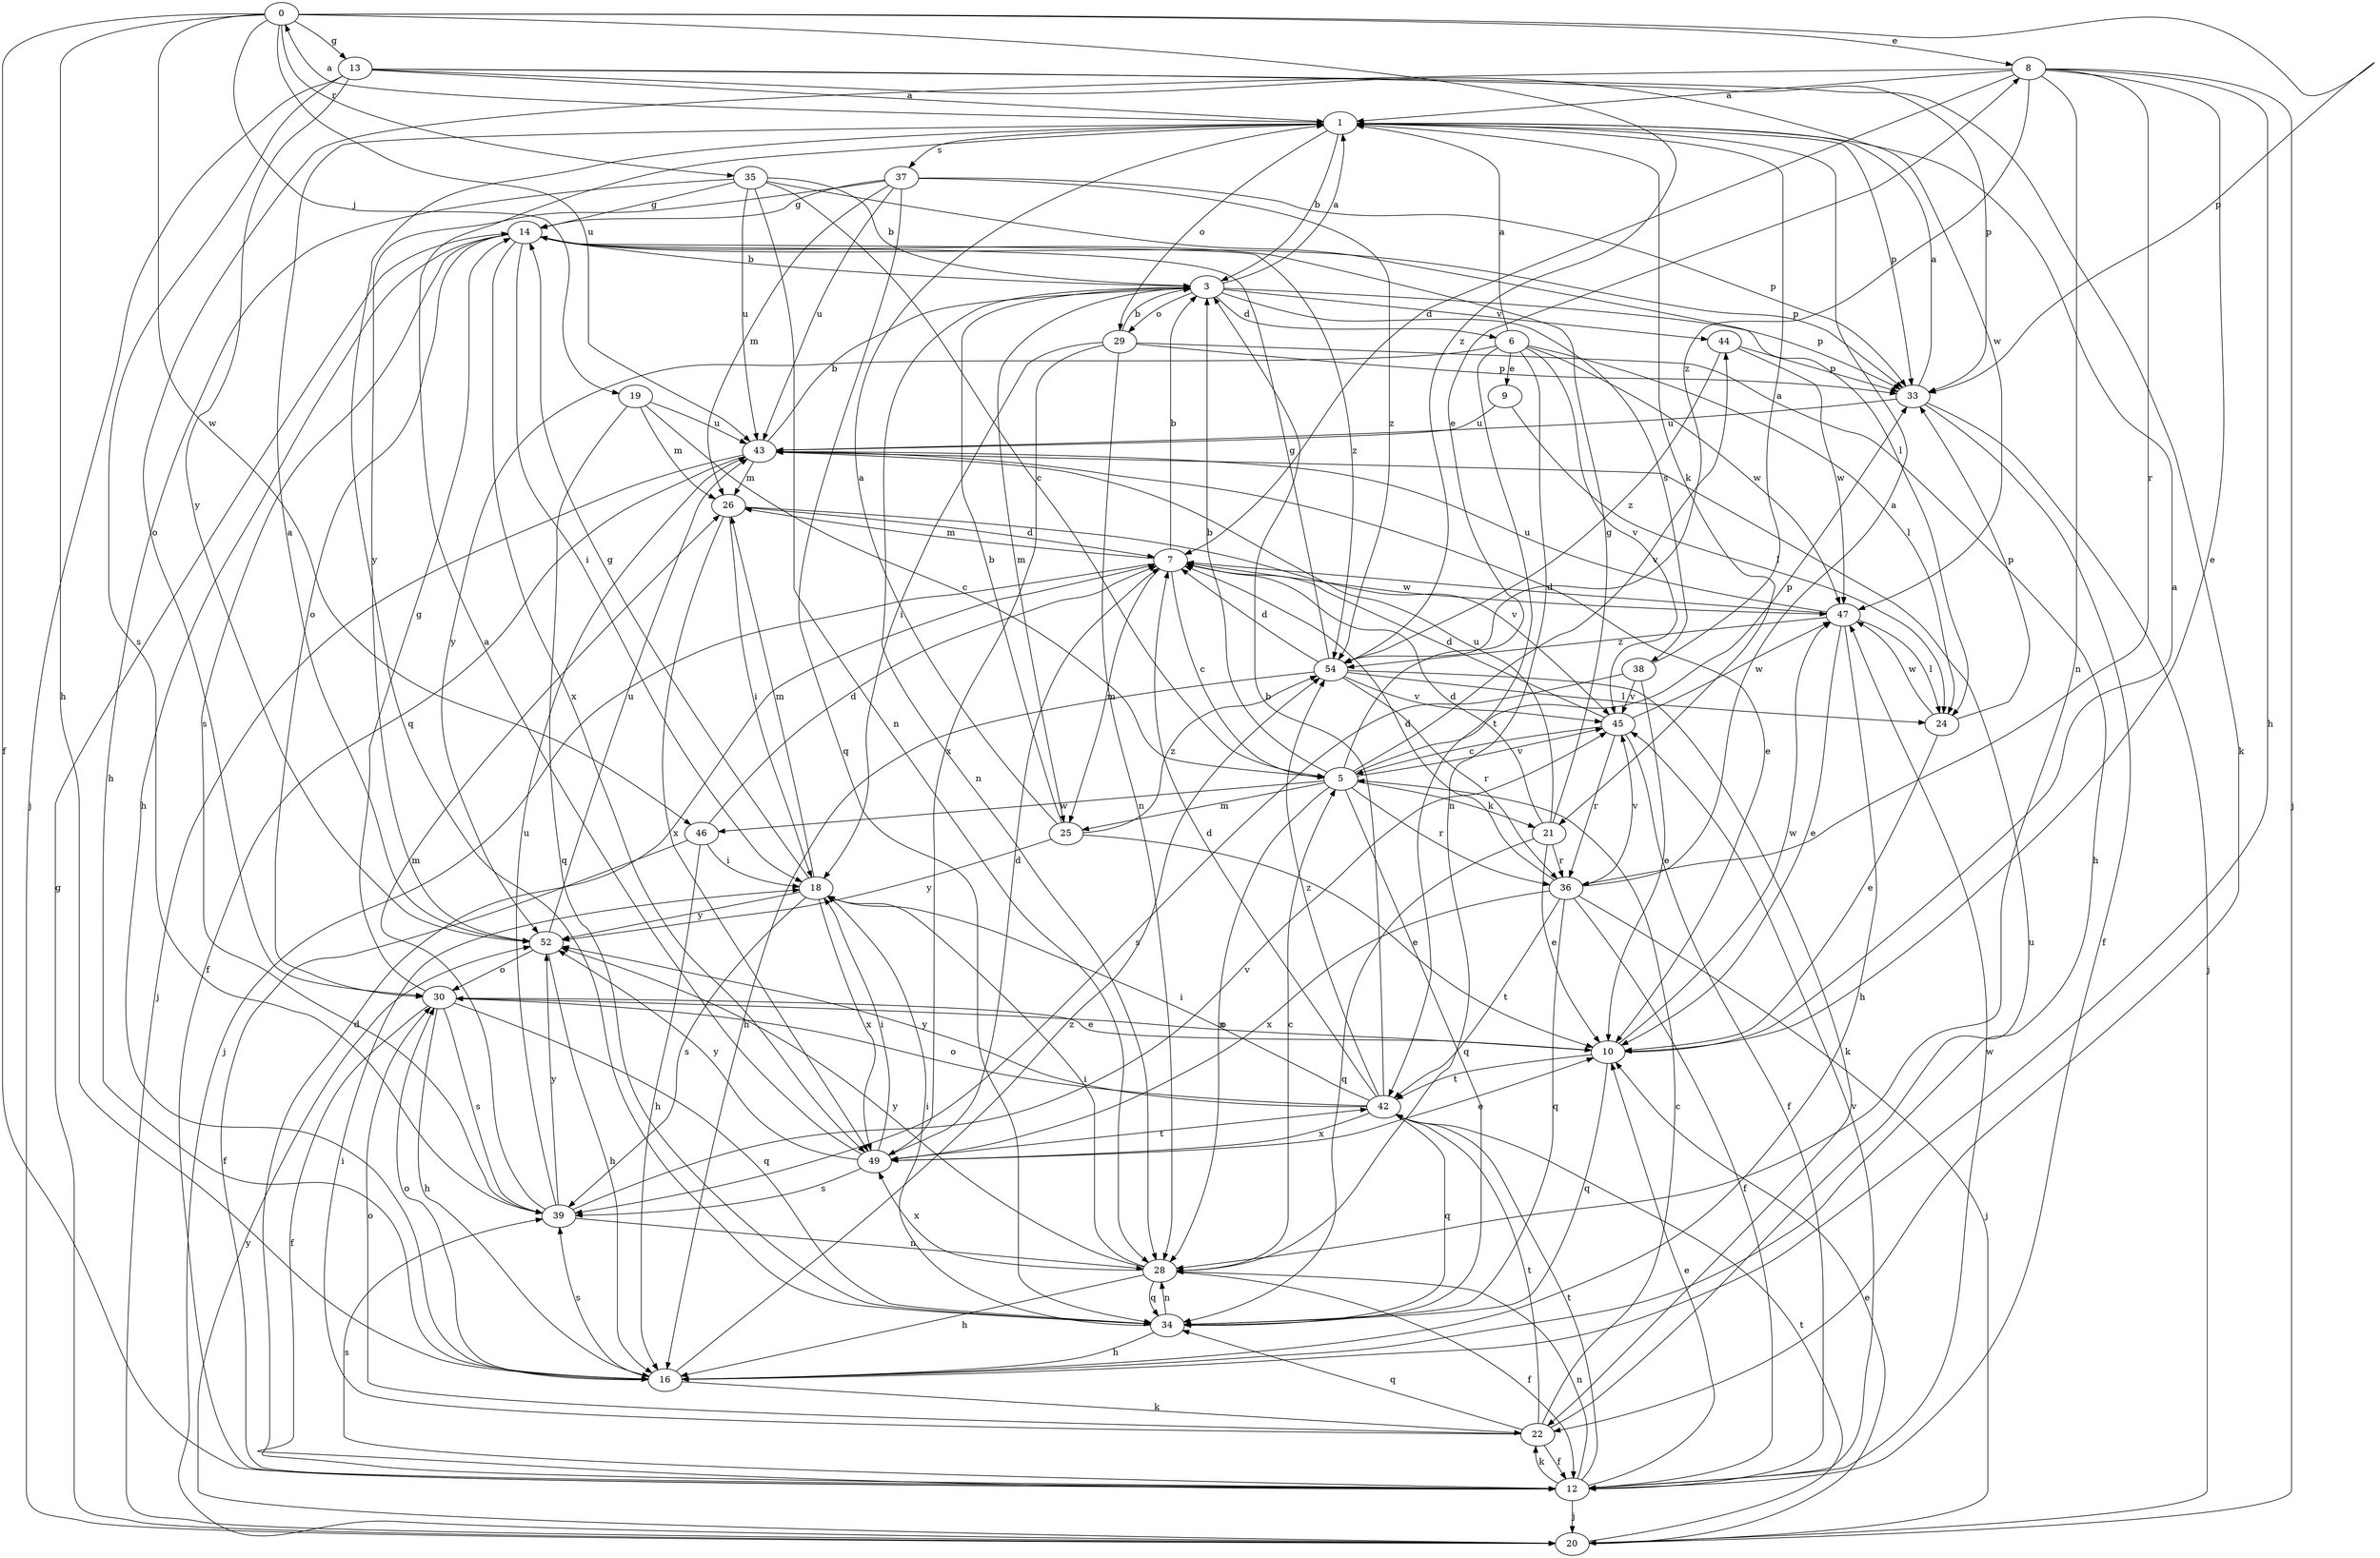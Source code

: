 strict digraph  {
0;
1;
3;
5;
6;
7;
8;
9;
10;
12;
13;
14;
16;
18;
19;
20;
21;
22;
24;
25;
26;
28;
29;
30;
33;
34;
35;
36;
37;
38;
39;
42;
43;
44;
45;
46;
47;
49;
52;
54;
0 -> 8  [label=e];
0 -> 12  [label=f];
0 -> 13  [label=g];
0 -> 16  [label=h];
0 -> 19  [label=j];
0 -> 33  [label=p];
0 -> 35  [label=r];
0 -> 43  [label=u];
0 -> 46  [label=w];
0 -> 54  [label=z];
1 -> 0  [label=a];
1 -> 3  [label=b];
1 -> 21  [label=k];
1 -> 29  [label=o];
1 -> 33  [label=p];
1 -> 34  [label=q];
1 -> 37  [label=s];
3 -> 1  [label=a];
3 -> 6  [label=d];
3 -> 25  [label=m];
3 -> 28  [label=n];
3 -> 29  [label=o];
3 -> 33  [label=p];
3 -> 38  [label=s];
3 -> 44  [label=v];
5 -> 3  [label=b];
5 -> 8  [label=e];
5 -> 21  [label=k];
5 -> 25  [label=m];
5 -> 28  [label=n];
5 -> 33  [label=p];
5 -> 34  [label=q];
5 -> 36  [label=r];
5 -> 44  [label=v];
5 -> 45  [label=v];
5 -> 46  [label=w];
6 -> 1  [label=a];
6 -> 9  [label=e];
6 -> 24  [label=l];
6 -> 28  [label=n];
6 -> 42  [label=t];
6 -> 45  [label=v];
6 -> 47  [label=w];
6 -> 52  [label=y];
7 -> 3  [label=b];
7 -> 5  [label=c];
7 -> 20  [label=j];
7 -> 25  [label=m];
7 -> 26  [label=m];
7 -> 47  [label=w];
8 -> 1  [label=a];
8 -> 7  [label=d];
8 -> 10  [label=e];
8 -> 16  [label=h];
8 -> 20  [label=j];
8 -> 28  [label=n];
8 -> 30  [label=o];
8 -> 36  [label=r];
8 -> 54  [label=z];
9 -> 24  [label=l];
9 -> 43  [label=u];
10 -> 1  [label=a];
10 -> 30  [label=o];
10 -> 34  [label=q];
10 -> 42  [label=t];
10 -> 47  [label=w];
12 -> 7  [label=d];
12 -> 10  [label=e];
12 -> 20  [label=j];
12 -> 22  [label=k];
12 -> 28  [label=n];
12 -> 39  [label=s];
12 -> 42  [label=t];
12 -> 45  [label=v];
12 -> 47  [label=w];
13 -> 1  [label=a];
13 -> 20  [label=j];
13 -> 22  [label=k];
13 -> 33  [label=p];
13 -> 39  [label=s];
13 -> 47  [label=w];
13 -> 52  [label=y];
14 -> 3  [label=b];
14 -> 16  [label=h];
14 -> 18  [label=i];
14 -> 30  [label=o];
14 -> 33  [label=p];
14 -> 39  [label=s];
14 -> 49  [label=x];
14 -> 54  [label=z];
16 -> 22  [label=k];
16 -> 30  [label=o];
16 -> 39  [label=s];
16 -> 54  [label=z];
18 -> 14  [label=g];
18 -> 26  [label=m];
18 -> 39  [label=s];
18 -> 49  [label=x];
18 -> 52  [label=y];
19 -> 5  [label=c];
19 -> 26  [label=m];
19 -> 34  [label=q];
19 -> 43  [label=u];
20 -> 10  [label=e];
20 -> 14  [label=g];
20 -> 42  [label=t];
20 -> 52  [label=y];
21 -> 7  [label=d];
21 -> 10  [label=e];
21 -> 14  [label=g];
21 -> 34  [label=q];
21 -> 36  [label=r];
21 -> 43  [label=u];
22 -> 5  [label=c];
22 -> 12  [label=f];
22 -> 18  [label=i];
22 -> 30  [label=o];
22 -> 34  [label=q];
22 -> 42  [label=t];
22 -> 43  [label=u];
24 -> 10  [label=e];
24 -> 33  [label=p];
24 -> 47  [label=w];
25 -> 1  [label=a];
25 -> 3  [label=b];
25 -> 10  [label=e];
25 -> 52  [label=y];
25 -> 54  [label=z];
26 -> 7  [label=d];
26 -> 18  [label=i];
26 -> 45  [label=v];
26 -> 49  [label=x];
28 -> 5  [label=c];
28 -> 12  [label=f];
28 -> 16  [label=h];
28 -> 18  [label=i];
28 -> 34  [label=q];
28 -> 49  [label=x];
28 -> 52  [label=y];
29 -> 3  [label=b];
29 -> 16  [label=h];
29 -> 18  [label=i];
29 -> 28  [label=n];
29 -> 33  [label=p];
29 -> 49  [label=x];
30 -> 10  [label=e];
30 -> 12  [label=f];
30 -> 14  [label=g];
30 -> 16  [label=h];
30 -> 34  [label=q];
30 -> 39  [label=s];
33 -> 1  [label=a];
33 -> 12  [label=f];
33 -> 20  [label=j];
33 -> 43  [label=u];
34 -> 16  [label=h];
34 -> 18  [label=i];
34 -> 28  [label=n];
35 -> 3  [label=b];
35 -> 5  [label=c];
35 -> 14  [label=g];
35 -> 16  [label=h];
35 -> 24  [label=l];
35 -> 28  [label=n];
35 -> 43  [label=u];
36 -> 1  [label=a];
36 -> 7  [label=d];
36 -> 12  [label=f];
36 -> 20  [label=j];
36 -> 34  [label=q];
36 -> 42  [label=t];
36 -> 45  [label=v];
36 -> 49  [label=x];
37 -> 14  [label=g];
37 -> 26  [label=m];
37 -> 33  [label=p];
37 -> 34  [label=q];
37 -> 43  [label=u];
37 -> 52  [label=y];
37 -> 54  [label=z];
38 -> 1  [label=a];
38 -> 10  [label=e];
38 -> 39  [label=s];
38 -> 45  [label=v];
39 -> 26  [label=m];
39 -> 28  [label=n];
39 -> 43  [label=u];
39 -> 45  [label=v];
39 -> 52  [label=y];
42 -> 3  [label=b];
42 -> 7  [label=d];
42 -> 18  [label=i];
42 -> 30  [label=o];
42 -> 34  [label=q];
42 -> 49  [label=x];
42 -> 52  [label=y];
42 -> 54  [label=z];
43 -> 3  [label=b];
43 -> 10  [label=e];
43 -> 12  [label=f];
43 -> 20  [label=j];
43 -> 26  [label=m];
44 -> 33  [label=p];
44 -> 47  [label=w];
44 -> 54  [label=z];
45 -> 5  [label=c];
45 -> 7  [label=d];
45 -> 12  [label=f];
45 -> 36  [label=r];
45 -> 47  [label=w];
46 -> 7  [label=d];
46 -> 12  [label=f];
46 -> 16  [label=h];
46 -> 18  [label=i];
47 -> 7  [label=d];
47 -> 10  [label=e];
47 -> 16  [label=h];
47 -> 24  [label=l];
47 -> 43  [label=u];
47 -> 54  [label=z];
49 -> 1  [label=a];
49 -> 7  [label=d];
49 -> 10  [label=e];
49 -> 18  [label=i];
49 -> 39  [label=s];
49 -> 42  [label=t];
49 -> 52  [label=y];
52 -> 1  [label=a];
52 -> 16  [label=h];
52 -> 30  [label=o];
52 -> 43  [label=u];
54 -> 7  [label=d];
54 -> 14  [label=g];
54 -> 16  [label=h];
54 -> 22  [label=k];
54 -> 24  [label=l];
54 -> 36  [label=r];
54 -> 45  [label=v];
}
